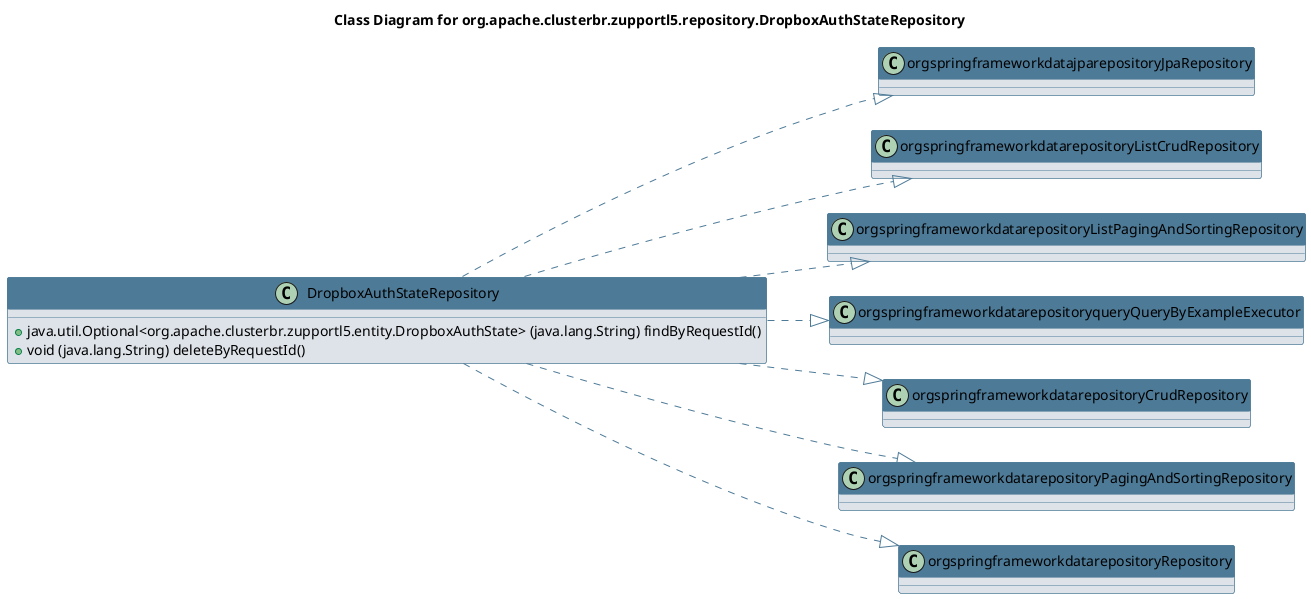 @startuml 
skinparam class { 
 BackgroundColor #DEE3E9 
 ArrowColor #4D7A97 
 BorderColor #4D7A97 
}
left to right direction 
title Class Diagram for org.apache.clusterbr.zupportl5.repository.DropboxAuthStateRepository
skinparam titleBackgroundColor White
skinparam classHeaderBackgroundColor #4D7A97 
skinparam stereotypeCBackgroundColor #F8981D 

class DropboxAuthStateRepository {
 + java.util.Optional<org.apache.clusterbr.zupportl5.entity.DropboxAuthState> (java.lang.String) findByRequestId()
 + void (java.lang.String) deleteByRequestId()
}
DropboxAuthStateRepository ..|> orgspringframeworkdatajparepositoryJpaRepository
DropboxAuthStateRepository ..|> orgspringframeworkdatarepositoryListCrudRepository
DropboxAuthStateRepository ..|> orgspringframeworkdatarepositoryListPagingAndSortingRepository
DropboxAuthStateRepository ..|> orgspringframeworkdatarepositoryqueryQueryByExampleExecutor
DropboxAuthStateRepository ..|> orgspringframeworkdatarepositoryCrudRepository
DropboxAuthStateRepository ..|> orgspringframeworkdatarepositoryPagingAndSortingRepository
DropboxAuthStateRepository ..|> orgspringframeworkdatarepositoryRepository
@enduml